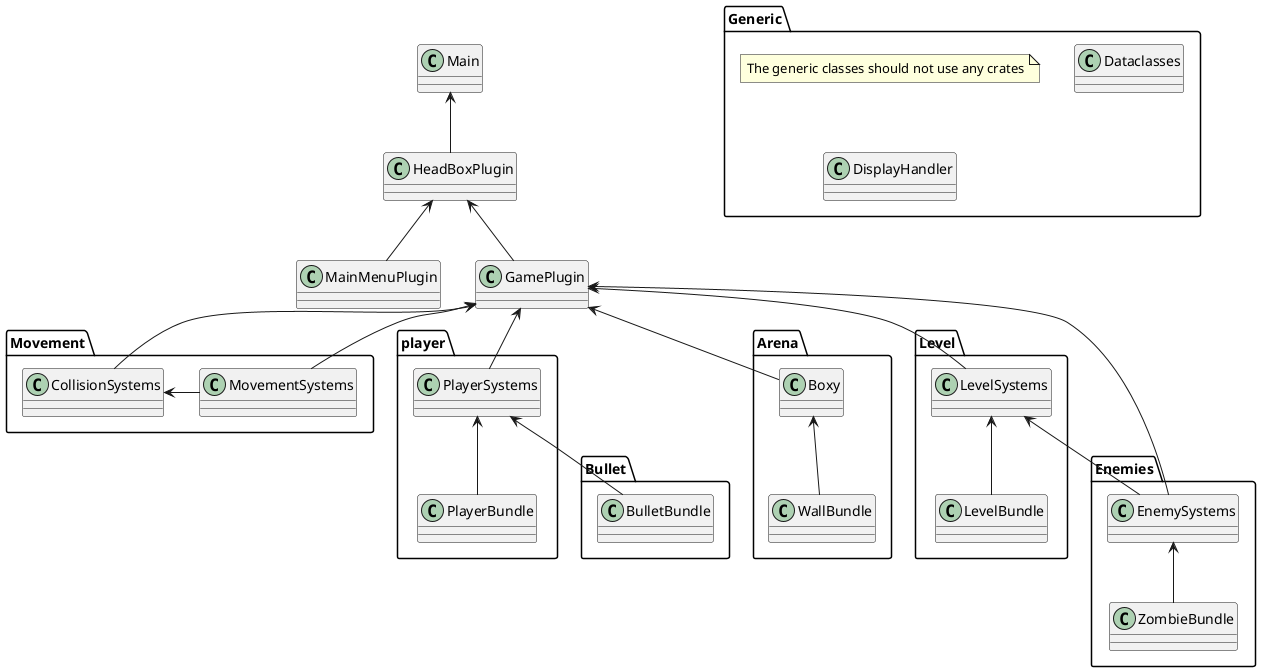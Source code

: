 @startuml
class Main
class HeadBoxPlugin
class MainMenuPlugin
class GamePlugin


package Generic {
    note "The generic classes should not use any crates" as N1
    class Dataclasses
    class DisplayHandler
}

package player {
    class PlayerSystems
    class PlayerBundle
}

package Bullet {
    class BulletBundle
}

package Enemies {
    class EnemySystems
    class ZombieBundle
}
package Movement {
    class MovementSystems
    class CollisionSystems
}
package Arena{
    class WallBundle
    class Boxy
}
package Level{
    class LevelBundle
    class LevelSystems
}


Main <-- HeadBoxPlugin

HeadBoxPlugin <-- MainMenuPlugin
HeadBoxPlugin <-- GamePlugin

GamePlugin <-- PlayerSystems
PlayerSystems <-- PlayerBundle


PlayerSystems <-- BulletBundle

GamePlugin <-- EnemySystems
EnemySystems <-- ZombieBundle

GamePlugin <-- MovementSystems
GamePlugin <-- CollisionSystems
CollisionSystems <- MovementSystems

GamePlugin <-- Boxy
Boxy <-- WallBundle

GamePlugin <-- LevelSystems
LevelSystems <-- LevelBundle
LevelSystems <-- EnemySystems
@enduml